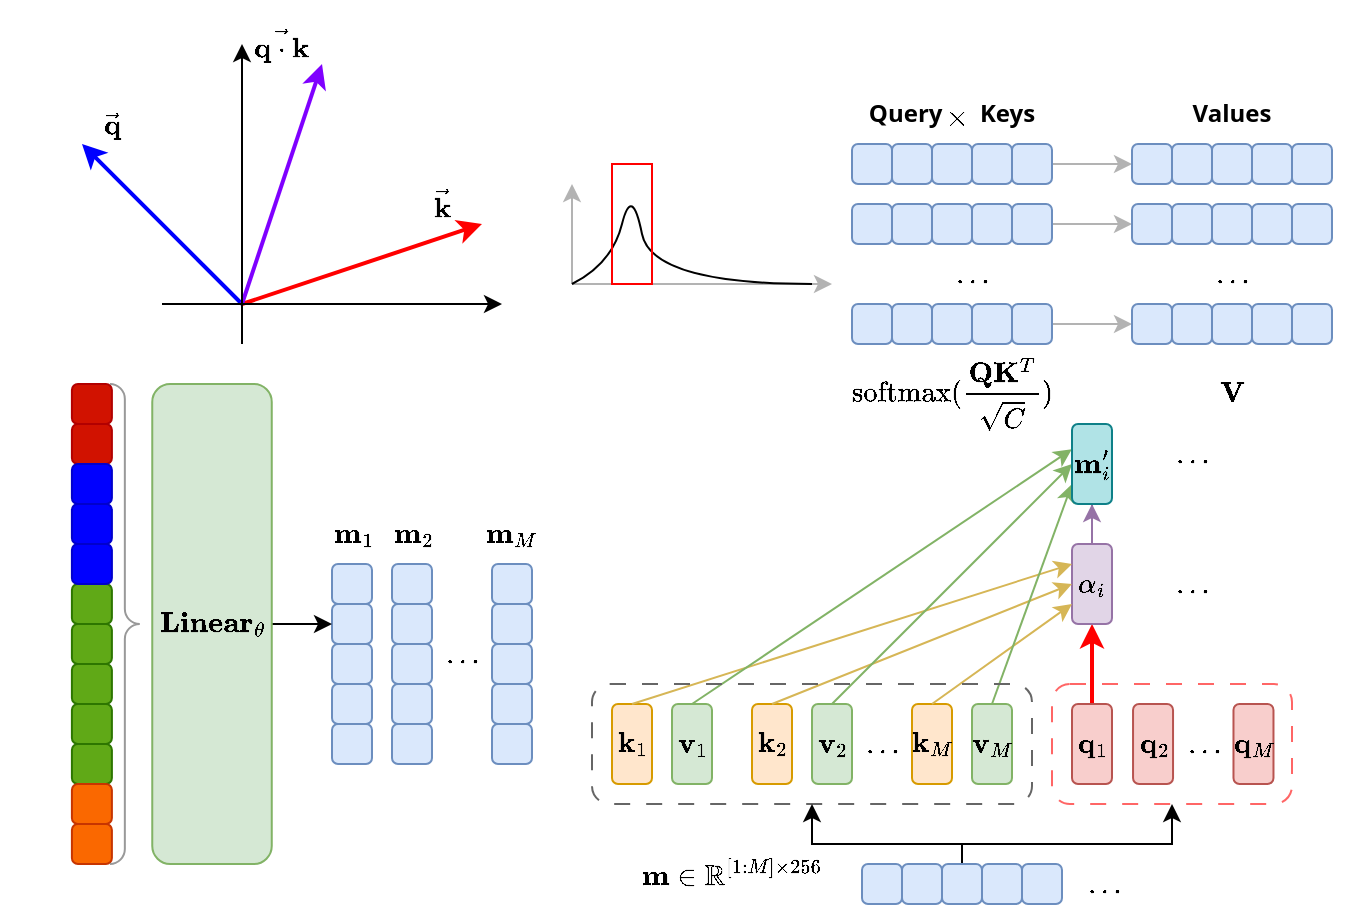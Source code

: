 <mxfile version="25.0.2">
  <diagram name="Page-1" id="_gRGWOFDqU3hSQWJzQTY">
    <mxGraphModel dx="1862" dy="1805" grid="1" gridSize="10" guides="1" tooltips="1" connect="1" arrows="1" fold="1" page="1" pageScale="1" pageWidth="850" pageHeight="1100" background="none" math="1" shadow="0">
      <root>
        <mxCell id="0" />
        <mxCell id="1" parent="0" />
        <mxCell id="YoA1eTSPKysGuDBOuzfv-3" value="" style="rounded=1;whiteSpace=wrap;html=1;fillColor=#dae8fc;strokeColor=#6c8ebf;container=0;" parent="1" vertex="1">
          <mxGeometry x="-600" y="-630" width="20" height="20" as="geometry" />
        </mxCell>
        <mxCell id="YoA1eTSPKysGuDBOuzfv-9" value="" style="rounded=1;whiteSpace=wrap;html=1;fillColor=#dae8fc;strokeColor=#6c8ebf;container=0;" parent="1" vertex="1">
          <mxGeometry x="-600" y="-610" width="20" height="20" as="geometry" />
        </mxCell>
        <mxCell id="YoA1eTSPKysGuDBOuzfv-10" value="" style="rounded=1;whiteSpace=wrap;html=1;fillColor=#dae8fc;strokeColor=#6c8ebf;container=0;" parent="1" vertex="1">
          <mxGeometry x="-600" y="-590" width="20" height="20" as="geometry" />
        </mxCell>
        <mxCell id="YoA1eTSPKysGuDBOuzfv-11" value="" style="rounded=1;whiteSpace=wrap;html=1;fillColor=#dae8fc;strokeColor=#6c8ebf;container=0;" parent="1" vertex="1">
          <mxGeometry x="-600" y="-570" width="20" height="20" as="geometry" />
        </mxCell>
        <mxCell id="YoA1eTSPKysGuDBOuzfv-12" value="" style="rounded=1;whiteSpace=wrap;html=1;fillColor=#dae8fc;strokeColor=#6c8ebf;container=0;" parent="1" vertex="1">
          <mxGeometry x="-600" y="-550" width="20" height="20" as="geometry" />
        </mxCell>
        <mxCell id="YoA1eTSPKysGuDBOuzfv-16" value="" style="rounded=1;whiteSpace=wrap;html=1;fillColor=#60a917;strokeColor=#2D7600;container=0;fontColor=#ffffff;" parent="1" vertex="1">
          <mxGeometry x="-730.05" y="-620" width="20" height="20" as="geometry" />
        </mxCell>
        <mxCell id="YoA1eTSPKysGuDBOuzfv-17" value="" style="rounded=1;whiteSpace=wrap;html=1;fillColor=#D11200;strokeColor=#B20000;container=0;fontColor=#ffffff;" parent="1" vertex="1">
          <mxGeometry x="-730.05" y="-700" width="20" height="20" as="geometry" />
        </mxCell>
        <mxCell id="YoA1eTSPKysGuDBOuzfv-18" value="" style="rounded=1;whiteSpace=wrap;html=1;fillColor=#D11200;strokeColor=#B20000;container=0;fontColor=#ffffff;" parent="1" vertex="1">
          <mxGeometry x="-730.05" y="-720" width="20" height="20" as="geometry" />
        </mxCell>
        <mxCell id="YoA1eTSPKysGuDBOuzfv-19" value="" style="rounded=1;whiteSpace=wrap;html=1;fillColor=#0000FF;strokeColor=#0000CC;container=0;fontColor=#ffffff;" parent="1" vertex="1">
          <mxGeometry x="-730.05" y="-680" width="20" height="20" as="geometry" />
        </mxCell>
        <mxCell id="YoA1eTSPKysGuDBOuzfv-20" value="" style="rounded=1;whiteSpace=wrap;html=1;fillColor=#0000FF;strokeColor=#0000CC;container=0;fontColor=#ffffff;" parent="1" vertex="1">
          <mxGeometry x="-730.05" y="-660" width="20" height="20" as="geometry" />
        </mxCell>
        <mxCell id="YoA1eTSPKysGuDBOuzfv-21" value="" style="rounded=1;whiteSpace=wrap;html=1;fillColor=#0000FF;strokeColor=#0000CC;container=0;fontColor=#ffffff;" parent="1" vertex="1">
          <mxGeometry x="-730.05" y="-640" width="20" height="20" as="geometry" />
        </mxCell>
        <mxCell id="YoA1eTSPKysGuDBOuzfv-22" value="" style="rounded=1;whiteSpace=wrap;html=1;fillColor=#60a917;strokeColor=#2D7600;container=0;fontColor=#ffffff;" parent="1" vertex="1">
          <mxGeometry x="-730.05" y="-600" width="20" height="20" as="geometry" />
        </mxCell>
        <mxCell id="YoA1eTSPKysGuDBOuzfv-23" value="" style="rounded=1;whiteSpace=wrap;html=1;fillColor=#60a917;strokeColor=#2D7600;container=0;fontColor=#ffffff;" parent="1" vertex="1">
          <mxGeometry x="-730.05" y="-580" width="20" height="20" as="geometry" />
        </mxCell>
        <mxCell id="YoA1eTSPKysGuDBOuzfv-24" value="" style="rounded=1;whiteSpace=wrap;html=1;fillColor=#60a917;strokeColor=#2D7600;container=0;fontColor=#ffffff;" parent="1" vertex="1">
          <mxGeometry x="-730.05" y="-560" width="20" height="20" as="geometry" />
        </mxCell>
        <mxCell id="YoA1eTSPKysGuDBOuzfv-25" value="" style="rounded=1;whiteSpace=wrap;html=1;fillColor=#60a917;strokeColor=#2D7600;container=0;fontColor=#ffffff;" parent="1" vertex="1">
          <mxGeometry x="-730.05" y="-540" width="20" height="20" as="geometry" />
        </mxCell>
        <mxCell id="YoA1eTSPKysGuDBOuzfv-26" value="" style="rounded=1;whiteSpace=wrap;html=1;fillColor=#fa6800;strokeColor=#C73500;container=0;fontColor=#000000;" parent="1" vertex="1">
          <mxGeometry x="-730.05" y="-500" width="20" height="20" as="geometry" />
        </mxCell>
        <mxCell id="YoA1eTSPKysGuDBOuzfv-27" value="" style="rounded=1;whiteSpace=wrap;html=1;fillColor=#fa6800;strokeColor=#C73500;container=0;fontColor=#000000;" parent="1" vertex="1">
          <mxGeometry x="-730.05" y="-520" width="20" height="20" as="geometry" />
        </mxCell>
        <mxCell id="YoA1eTSPKysGuDBOuzfv-106" style="edgeStyle=orthogonalEdgeStyle;rounded=0;orthogonalLoop=1;jettySize=auto;html=1;entryX=0;entryY=0.5;entryDx=0;entryDy=0;" parent="1" source="YoA1eTSPKysGuDBOuzfv-104" target="YoA1eTSPKysGuDBOuzfv-9" edge="1">
          <mxGeometry relative="1" as="geometry" />
        </mxCell>
        <mxCell id="YoA1eTSPKysGuDBOuzfv-104" value="$$\textbf{Linear}_\theta$$" style="rounded=1;whiteSpace=wrap;html=1;fillColor=#d5e8d4;strokeColor=#82b366;fontFamily=Segoe UI;fontSize=12;" parent="1" vertex="1">
          <mxGeometry x="-689.87" y="-720" width="59.75" height="240" as="geometry" />
        </mxCell>
        <mxCell id="YoA1eTSPKysGuDBOuzfv-105" value="" style="labelPosition=right;align=left;strokeWidth=1;shape=mxgraph.mockup.markup.curlyBrace;html=1;shadow=0;dashed=0;strokeColor=#999999;direction=north;rotation=-180;" parent="1" vertex="1">
          <mxGeometry x="-711.05" y="-720" width="14.95" height="240" as="geometry" />
        </mxCell>
        <mxCell id="YoA1eTSPKysGuDBOuzfv-107" value="$$\mathbf{m} \in \mathbb{R}^{[1:M] \times 256}$$" style="text;html=1;align=center;verticalAlign=middle;whiteSpace=wrap;rounded=0;" parent="1" vertex="1">
          <mxGeometry x="-430" y="-490" width="60" height="30" as="geometry" />
        </mxCell>
        <mxCell id="YoA1eTSPKysGuDBOuzfv-109" value="" style="rounded=1;whiteSpace=wrap;html=1;fillColor=#dae8fc;strokeColor=#6c8ebf;container=0;" parent="1" vertex="1">
          <mxGeometry x="-570" y="-630" width="20" height="20" as="geometry" />
        </mxCell>
        <mxCell id="YoA1eTSPKysGuDBOuzfv-110" value="" style="rounded=1;whiteSpace=wrap;html=1;fillColor=#dae8fc;strokeColor=#6c8ebf;container=0;" parent="1" vertex="1">
          <mxGeometry x="-570" y="-610" width="20" height="20" as="geometry" />
        </mxCell>
        <mxCell id="YoA1eTSPKysGuDBOuzfv-111" value="" style="rounded=1;whiteSpace=wrap;html=1;fillColor=#dae8fc;strokeColor=#6c8ebf;container=0;" parent="1" vertex="1">
          <mxGeometry x="-570" y="-590" width="20" height="20" as="geometry" />
        </mxCell>
        <mxCell id="YoA1eTSPKysGuDBOuzfv-112" value="" style="rounded=1;whiteSpace=wrap;html=1;fillColor=#dae8fc;strokeColor=#6c8ebf;container=0;" parent="1" vertex="1">
          <mxGeometry x="-570" y="-570" width="20" height="20" as="geometry" />
        </mxCell>
        <mxCell id="YoA1eTSPKysGuDBOuzfv-113" value="" style="rounded=1;whiteSpace=wrap;html=1;fillColor=#dae8fc;strokeColor=#6c8ebf;container=0;" parent="1" vertex="1">
          <mxGeometry x="-570" y="-550" width="20" height="20" as="geometry" />
        </mxCell>
        <mxCell id="YoA1eTSPKysGuDBOuzfv-114" value="" style="rounded=1;whiteSpace=wrap;html=1;fillColor=#dae8fc;strokeColor=#6c8ebf;container=0;" parent="1" vertex="1">
          <mxGeometry x="-520" y="-630" width="20" height="20" as="geometry" />
        </mxCell>
        <mxCell id="YoA1eTSPKysGuDBOuzfv-115" value="" style="rounded=1;whiteSpace=wrap;html=1;fillColor=#dae8fc;strokeColor=#6c8ebf;container=0;" parent="1" vertex="1">
          <mxGeometry x="-520" y="-610" width="20" height="20" as="geometry" />
        </mxCell>
        <mxCell id="YoA1eTSPKysGuDBOuzfv-116" value="" style="rounded=1;whiteSpace=wrap;html=1;fillColor=#dae8fc;strokeColor=#6c8ebf;container=0;" parent="1" vertex="1">
          <mxGeometry x="-520" y="-590" width="20" height="20" as="geometry" />
        </mxCell>
        <mxCell id="YoA1eTSPKysGuDBOuzfv-117" value="" style="rounded=1;whiteSpace=wrap;html=1;fillColor=#dae8fc;strokeColor=#6c8ebf;container=0;" parent="1" vertex="1">
          <mxGeometry x="-520" y="-570" width="20" height="20" as="geometry" />
        </mxCell>
        <mxCell id="YoA1eTSPKysGuDBOuzfv-118" value="" style="rounded=1;whiteSpace=wrap;html=1;fillColor=#dae8fc;strokeColor=#6c8ebf;container=0;" parent="1" vertex="1">
          <mxGeometry x="-520" y="-550" width="20" height="20" as="geometry" />
        </mxCell>
        <mxCell id="YoA1eTSPKysGuDBOuzfv-119" value="$$\mathbf{m}_1$$" style="text;html=1;align=center;verticalAlign=middle;whiteSpace=wrap;rounded=0;" parent="1" vertex="1">
          <mxGeometry x="-604.5" y="-660" width="30" height="30" as="geometry" />
        </mxCell>
        <mxCell id="YoA1eTSPKysGuDBOuzfv-120" value="$$\dots$$" style="text;html=1;align=center;verticalAlign=middle;whiteSpace=wrap;rounded=0;" parent="1" vertex="1">
          <mxGeometry x="-550" y="-600" width="30" height="30" as="geometry" />
        </mxCell>
        <mxCell id="YoA1eTSPKysGuDBOuzfv-124" value="" style="rounded=1;whiteSpace=wrap;html=1;fillColor=#dae8fc;strokeColor=#6c8ebf;container=0;" parent="1" vertex="1">
          <mxGeometry x="-340" y="-840" width="20" height="20" as="geometry" />
        </mxCell>
        <mxCell id="YoA1eTSPKysGuDBOuzfv-125" value="" style="rounded=1;whiteSpace=wrap;html=1;fillColor=#dae8fc;strokeColor=#6c8ebf;container=0;" parent="1" vertex="1">
          <mxGeometry x="-320" y="-840" width="20" height="20" as="geometry" />
        </mxCell>
        <mxCell id="YoA1eTSPKysGuDBOuzfv-126" value="" style="rounded=1;whiteSpace=wrap;html=1;fillColor=#dae8fc;strokeColor=#6c8ebf;container=0;" parent="1" vertex="1">
          <mxGeometry x="-300" y="-840" width="20" height="20" as="geometry" />
        </mxCell>
        <mxCell id="YoA1eTSPKysGuDBOuzfv-127" value="" style="rounded=1;whiteSpace=wrap;html=1;fillColor=#dae8fc;strokeColor=#6c8ebf;container=0;" parent="1" vertex="1">
          <mxGeometry x="-280" y="-840" width="20" height="20" as="geometry" />
        </mxCell>
        <mxCell id="YoA1eTSPKysGuDBOuzfv-136" style="edgeStyle=orthogonalEdgeStyle;rounded=0;orthogonalLoop=1;jettySize=auto;html=1;entryX=0;entryY=0.5;entryDx=0;entryDy=0;fontColor=#808080;strokeColor=#B3B3B3;" parent="1" source="YoA1eTSPKysGuDBOuzfv-128" target="YoA1eTSPKysGuDBOuzfv-129" edge="1">
          <mxGeometry relative="1" as="geometry" />
        </mxCell>
        <mxCell id="YoA1eTSPKysGuDBOuzfv-128" value="" style="rounded=1;whiteSpace=wrap;html=1;fillColor=#dae8fc;strokeColor=#6c8ebf;container=0;" parent="1" vertex="1">
          <mxGeometry x="-260" y="-840" width="20" height="20" as="geometry" />
        </mxCell>
        <mxCell id="YoA1eTSPKysGuDBOuzfv-129" value="" style="rounded=1;whiteSpace=wrap;html=1;fillColor=#dae8fc;strokeColor=#6c8ebf;container=0;" parent="1" vertex="1">
          <mxGeometry x="-200" y="-840" width="20" height="20" as="geometry" />
        </mxCell>
        <mxCell id="YoA1eTSPKysGuDBOuzfv-130" value="" style="rounded=1;whiteSpace=wrap;html=1;fillColor=#dae8fc;strokeColor=#6c8ebf;container=0;" parent="1" vertex="1">
          <mxGeometry x="-180" y="-840" width="20" height="20" as="geometry" />
        </mxCell>
        <mxCell id="YoA1eTSPKysGuDBOuzfv-131" value="" style="rounded=1;whiteSpace=wrap;html=1;fillColor=#dae8fc;strokeColor=#6c8ebf;container=0;" parent="1" vertex="1">
          <mxGeometry x="-160" y="-840" width="20" height="20" as="geometry" />
        </mxCell>
        <mxCell id="YoA1eTSPKysGuDBOuzfv-132" value="" style="rounded=1;whiteSpace=wrap;html=1;fillColor=#dae8fc;strokeColor=#6c8ebf;container=0;" parent="1" vertex="1">
          <mxGeometry x="-140" y="-840" width="20" height="20" as="geometry" />
        </mxCell>
        <mxCell id="YoA1eTSPKysGuDBOuzfv-133" value="" style="rounded=1;whiteSpace=wrap;html=1;fillColor=#dae8fc;strokeColor=#6c8ebf;container=0;" parent="1" vertex="1">
          <mxGeometry x="-120" y="-840" width="20" height="20" as="geometry" />
        </mxCell>
        <mxCell id="YoA1eTSPKysGuDBOuzfv-134" value="Query&amp;nbsp; &amp;nbsp; &amp;nbsp; Keys" style="text;html=1;align=center;verticalAlign=middle;whiteSpace=wrap;rounded=0;fontStyle=1;fontFamily=Segoe UI;" parent="1" vertex="1">
          <mxGeometry x="-340" y="-870" width="100" height="30" as="geometry" />
        </mxCell>
        <mxCell id="YoA1eTSPKysGuDBOuzfv-135" value="Values" style="text;html=1;align=center;verticalAlign=middle;whiteSpace=wrap;rounded=0;fontStyle=1;fontFamily=Segoe UI;" parent="1" vertex="1">
          <mxGeometry x="-200" y="-870" width="100" height="30" as="geometry" />
        </mxCell>
        <mxCell id="YoA1eTSPKysGuDBOuzfv-148" value="" style="rounded=1;whiteSpace=wrap;html=1;fillColor=#dae8fc;strokeColor=#6c8ebf;container=0;" parent="1" vertex="1">
          <mxGeometry x="-340" y="-810" width="20" height="20" as="geometry" />
        </mxCell>
        <mxCell id="YoA1eTSPKysGuDBOuzfv-149" value="" style="rounded=1;whiteSpace=wrap;html=1;fillColor=#dae8fc;strokeColor=#6c8ebf;container=0;" parent="1" vertex="1">
          <mxGeometry x="-320" y="-810" width="20" height="20" as="geometry" />
        </mxCell>
        <mxCell id="YoA1eTSPKysGuDBOuzfv-150" value="" style="rounded=1;whiteSpace=wrap;html=1;fillColor=#dae8fc;strokeColor=#6c8ebf;container=0;" parent="1" vertex="1">
          <mxGeometry x="-300" y="-810" width="20" height="20" as="geometry" />
        </mxCell>
        <mxCell id="YoA1eTSPKysGuDBOuzfv-151" value="" style="rounded=1;whiteSpace=wrap;html=1;fillColor=#dae8fc;strokeColor=#6c8ebf;container=0;" parent="1" vertex="1">
          <mxGeometry x="-280" y="-810" width="20" height="20" as="geometry" />
        </mxCell>
        <mxCell id="YoA1eTSPKysGuDBOuzfv-152" style="edgeStyle=orthogonalEdgeStyle;rounded=0;orthogonalLoop=1;jettySize=auto;html=1;entryX=0;entryY=0.5;entryDx=0;entryDy=0;fontColor=#808080;strokeColor=#B3B3B3;" parent="1" source="YoA1eTSPKysGuDBOuzfv-153" target="YoA1eTSPKysGuDBOuzfv-154" edge="1">
          <mxGeometry relative="1" as="geometry" />
        </mxCell>
        <mxCell id="YoA1eTSPKysGuDBOuzfv-153" value="" style="rounded=1;whiteSpace=wrap;html=1;fillColor=#dae8fc;strokeColor=#6c8ebf;container=0;" parent="1" vertex="1">
          <mxGeometry x="-260" y="-810" width="20" height="20" as="geometry" />
        </mxCell>
        <mxCell id="YoA1eTSPKysGuDBOuzfv-154" value="" style="rounded=1;whiteSpace=wrap;html=1;fillColor=#dae8fc;strokeColor=#6c8ebf;container=0;" parent="1" vertex="1">
          <mxGeometry x="-200" y="-810" width="20" height="20" as="geometry" />
        </mxCell>
        <mxCell id="YoA1eTSPKysGuDBOuzfv-155" value="" style="rounded=1;whiteSpace=wrap;html=1;fillColor=#dae8fc;strokeColor=#6c8ebf;container=0;" parent="1" vertex="1">
          <mxGeometry x="-180" y="-810" width="20" height="20" as="geometry" />
        </mxCell>
        <mxCell id="YoA1eTSPKysGuDBOuzfv-156" value="" style="rounded=1;whiteSpace=wrap;html=1;fillColor=#dae8fc;strokeColor=#6c8ebf;container=0;" parent="1" vertex="1">
          <mxGeometry x="-160" y="-810" width="20" height="20" as="geometry" />
        </mxCell>
        <mxCell id="YoA1eTSPKysGuDBOuzfv-157" value="" style="rounded=1;whiteSpace=wrap;html=1;fillColor=#dae8fc;strokeColor=#6c8ebf;container=0;" parent="1" vertex="1">
          <mxGeometry x="-140" y="-810" width="20" height="20" as="geometry" />
        </mxCell>
        <mxCell id="YoA1eTSPKysGuDBOuzfv-158" value="" style="rounded=1;whiteSpace=wrap;html=1;fillColor=#dae8fc;strokeColor=#6c8ebf;container=0;" parent="1" vertex="1">
          <mxGeometry x="-120" y="-810" width="20" height="20" as="geometry" />
        </mxCell>
        <mxCell id="YoA1eTSPKysGuDBOuzfv-159" value="" style="rounded=1;whiteSpace=wrap;html=1;fillColor=#dae8fc;strokeColor=#6c8ebf;container=0;" parent="1" vertex="1">
          <mxGeometry x="-340" y="-760" width="20" height="20" as="geometry" />
        </mxCell>
        <mxCell id="YoA1eTSPKysGuDBOuzfv-160" value="" style="rounded=1;whiteSpace=wrap;html=1;fillColor=#dae8fc;strokeColor=#6c8ebf;container=0;" parent="1" vertex="1">
          <mxGeometry x="-320" y="-760" width="20" height="20" as="geometry" />
        </mxCell>
        <mxCell id="YoA1eTSPKysGuDBOuzfv-161" value="" style="rounded=1;whiteSpace=wrap;html=1;fillColor=#dae8fc;strokeColor=#6c8ebf;container=0;" parent="1" vertex="1">
          <mxGeometry x="-300" y="-760" width="20" height="20" as="geometry" />
        </mxCell>
        <mxCell id="YoA1eTSPKysGuDBOuzfv-162" value="" style="rounded=1;whiteSpace=wrap;html=1;fillColor=#dae8fc;strokeColor=#6c8ebf;container=0;" parent="1" vertex="1">
          <mxGeometry x="-280" y="-760" width="20" height="20" as="geometry" />
        </mxCell>
        <mxCell id="YoA1eTSPKysGuDBOuzfv-163" style="edgeStyle=orthogonalEdgeStyle;rounded=0;orthogonalLoop=1;jettySize=auto;html=1;entryX=0;entryY=0.5;entryDx=0;entryDy=0;fontColor=#808080;strokeColor=#B3B3B3;" parent="1" source="YoA1eTSPKysGuDBOuzfv-164" target="YoA1eTSPKysGuDBOuzfv-165" edge="1">
          <mxGeometry relative="1" as="geometry" />
        </mxCell>
        <mxCell id="YoA1eTSPKysGuDBOuzfv-164" value="" style="rounded=1;whiteSpace=wrap;html=1;fillColor=#dae8fc;strokeColor=#6c8ebf;container=0;" parent="1" vertex="1">
          <mxGeometry x="-260" y="-760" width="20" height="20" as="geometry" />
        </mxCell>
        <mxCell id="YoA1eTSPKysGuDBOuzfv-165" value="" style="rounded=1;whiteSpace=wrap;html=1;fillColor=#dae8fc;strokeColor=#6c8ebf;container=0;" parent="1" vertex="1">
          <mxGeometry x="-200" y="-760" width="20" height="20" as="geometry" />
        </mxCell>
        <mxCell id="YoA1eTSPKysGuDBOuzfv-166" value="" style="rounded=1;whiteSpace=wrap;html=1;fillColor=#dae8fc;strokeColor=#6c8ebf;container=0;" parent="1" vertex="1">
          <mxGeometry x="-180" y="-760" width="20" height="20" as="geometry" />
        </mxCell>
        <mxCell id="YoA1eTSPKysGuDBOuzfv-167" value="" style="rounded=1;whiteSpace=wrap;html=1;fillColor=#dae8fc;strokeColor=#6c8ebf;container=0;" parent="1" vertex="1">
          <mxGeometry x="-160" y="-760" width="20" height="20" as="geometry" />
        </mxCell>
        <mxCell id="YoA1eTSPKysGuDBOuzfv-168" value="" style="rounded=1;whiteSpace=wrap;html=1;fillColor=#dae8fc;strokeColor=#6c8ebf;container=0;" parent="1" vertex="1">
          <mxGeometry x="-140" y="-760" width="20" height="20" as="geometry" />
        </mxCell>
        <mxCell id="YoA1eTSPKysGuDBOuzfv-169" value="" style="rounded=1;whiteSpace=wrap;html=1;fillColor=#dae8fc;strokeColor=#6c8ebf;container=0;" parent="1" vertex="1">
          <mxGeometry x="-120" y="-760" width="20" height="20" as="geometry" />
        </mxCell>
        <mxCell id="YoA1eTSPKysGuDBOuzfv-170" value="$$\dots$$" style="text;html=1;align=center;verticalAlign=middle;whiteSpace=wrap;rounded=0;" parent="1" vertex="1">
          <mxGeometry x="-295" y="-790" width="30" height="30" as="geometry" />
        </mxCell>
        <mxCell id="YoA1eTSPKysGuDBOuzfv-171" value="$$\dots$$" style="text;html=1;align=center;verticalAlign=middle;whiteSpace=wrap;rounded=0;" parent="1" vertex="1">
          <mxGeometry x="-165" y="-790" width="30" height="30" as="geometry" />
        </mxCell>
        <mxCell id="YoA1eTSPKysGuDBOuzfv-172" value="" style="group" parent="1" vertex="1" connectable="0">
          <mxGeometry x="-480" y="-820" width="130" height="50" as="geometry" />
        </mxCell>
        <mxCell id="YoA1eTSPKysGuDBOuzfv-122" value="" style="endArrow=classic;html=1;rounded=0;strokeColor=#B3B3B3;endFill=1;" parent="YoA1eTSPKysGuDBOuzfv-172" edge="1">
          <mxGeometry width="50" height="50" relative="1" as="geometry">
            <mxPoint y="50" as="sourcePoint" />
            <mxPoint as="targetPoint" />
          </mxGeometry>
        </mxCell>
        <mxCell id="YoA1eTSPKysGuDBOuzfv-123" value="" style="endArrow=classic;html=1;rounded=0;strokeColor=#B3B3B3;endFill=1;" parent="YoA1eTSPKysGuDBOuzfv-172" edge="1">
          <mxGeometry width="50" height="50" relative="1" as="geometry">
            <mxPoint y="50" as="sourcePoint" />
            <mxPoint x="130" y="50" as="targetPoint" />
          </mxGeometry>
        </mxCell>
        <mxCell id="YoA1eTSPKysGuDBOuzfv-121" value="" style="curved=1;endArrow=none;html=1;rounded=0;endFill=0;" parent="YoA1eTSPKysGuDBOuzfv-172" edge="1">
          <mxGeometry width="50" height="50" relative="1" as="geometry">
            <mxPoint y="50" as="sourcePoint" />
            <mxPoint x="120" y="50" as="targetPoint" />
            <Array as="points">
              <mxPoint x="20" y="40" />
              <mxPoint x="30" />
              <mxPoint x="40" y="50" />
            </Array>
          </mxGeometry>
        </mxCell>
        <mxCell id="YoA1eTSPKysGuDBOuzfv-173" value="" style="rounded=0;whiteSpace=wrap;html=1;fillColor=none;strokeColor=#FF0000;" parent="1" vertex="1">
          <mxGeometry x="-460" y="-830" width="20" height="60" as="geometry" />
        </mxCell>
        <mxCell id="YoA1eTSPKysGuDBOuzfv-175" value="" style="endArrow=classic;html=1;rounded=0;strokeWidth=2;strokeColor=#FF0000;" parent="1" edge="1">
          <mxGeometry width="50" height="50" relative="1" as="geometry">
            <mxPoint x="-645" y="-760" as="sourcePoint" />
            <mxPoint x="-525" y="-800" as="targetPoint" />
          </mxGeometry>
        </mxCell>
        <mxCell id="YoA1eTSPKysGuDBOuzfv-176" value="" style="endArrow=classic;html=1;rounded=0;strokeWidth=2;strokeColor=#0000FF;" parent="1" edge="1">
          <mxGeometry width="50" height="50" relative="1" as="geometry">
            <mxPoint x="-645" y="-760" as="sourcePoint" />
            <mxPoint x="-725" y="-840" as="targetPoint" />
          </mxGeometry>
        </mxCell>
        <mxCell id="YoA1eTSPKysGuDBOuzfv-177" value="" style="endArrow=classic;html=1;rounded=0;strokeWidth=2;strokeColor=#7F00FF;" parent="1" edge="1">
          <mxGeometry width="50" height="50" relative="1" as="geometry">
            <mxPoint x="-645" y="-760" as="sourcePoint" />
            <mxPoint x="-605" y="-880" as="targetPoint" />
          </mxGeometry>
        </mxCell>
        <mxCell id="YoA1eTSPKysGuDBOuzfv-181" value="" style="endArrow=classic;html=1;rounded=0;" parent="1" edge="1">
          <mxGeometry width="50" height="50" relative="1" as="geometry">
            <mxPoint x="-685" y="-760" as="sourcePoint" />
            <mxPoint x="-515" y="-760" as="targetPoint" />
          </mxGeometry>
        </mxCell>
        <mxCell id="YoA1eTSPKysGuDBOuzfv-182" value="" style="endArrow=classic;html=1;rounded=0;" parent="1" edge="1">
          <mxGeometry width="50" height="50" relative="1" as="geometry">
            <mxPoint x="-645" y="-740" as="sourcePoint" />
            <mxPoint x="-645" y="-890" as="targetPoint" />
          </mxGeometry>
        </mxCell>
        <mxCell id="YoA1eTSPKysGuDBOuzfv-183" value="$$\vec{\mathbf{q}}$$" style="text;html=1;align=center;verticalAlign=middle;whiteSpace=wrap;rounded=0;" parent="1" vertex="1">
          <mxGeometry x="-725" y="-865" width="30" height="30" as="geometry" />
        </mxCell>
        <mxCell id="YoA1eTSPKysGuDBOuzfv-184" value="$$\vec{\mathbf{k}}$$" style="text;html=1;align=center;verticalAlign=middle;whiteSpace=wrap;rounded=0;" parent="1" vertex="1">
          <mxGeometry x="-560" y="-825" width="30" height="30" as="geometry" />
        </mxCell>
        <mxCell id="YoA1eTSPKysGuDBOuzfv-185" value="$$\vec{\mathbf{q} \cdot \mathbf{k}}$$" style="text;html=1;align=center;verticalAlign=middle;whiteSpace=wrap;rounded=0;" parent="1" vertex="1">
          <mxGeometry x="-640" y="-905" width="30" height="30" as="geometry" />
        </mxCell>
        <mxCell id="YoA1eTSPKysGuDBOuzfv-187" value="$$\mathbf{m}_2$$" style="text;html=1;align=center;verticalAlign=middle;whiteSpace=wrap;rounded=0;" parent="1" vertex="1">
          <mxGeometry x="-574.5" y="-660" width="30" height="30" as="geometry" />
        </mxCell>
        <mxCell id="YoA1eTSPKysGuDBOuzfv-188" value="$$\mathbf{m}_M$$" style="text;html=1;align=center;verticalAlign=middle;whiteSpace=wrap;rounded=0;" parent="1" vertex="1">
          <mxGeometry x="-525" y="-660" width="30" height="30" as="geometry" />
        </mxCell>
        <mxCell id="YoA1eTSPKysGuDBOuzfv-190" value="$$\times$$" style="text;html=1;align=center;verticalAlign=middle;whiteSpace=wrap;rounded=0;" parent="1" vertex="1">
          <mxGeometry x="-302" y="-868" width="30" height="30" as="geometry" />
        </mxCell>
        <mxCell id="YoA1eTSPKysGuDBOuzfv-191" value="$$\mathbf{V}$$" style="text;html=1;align=center;verticalAlign=middle;whiteSpace=wrap;rounded=0;" parent="1" vertex="1">
          <mxGeometry x="-180" y="-730" width="60" height="30" as="geometry" />
        </mxCell>
        <mxCell id="YoA1eTSPKysGuDBOuzfv-192" value="$$\text{softmax}( \frac{\mathbf{Q} \mathbf{K}^{T}}{\sqrt{C}})$$" style="text;html=1;align=center;verticalAlign=middle;whiteSpace=wrap;rounded=0;" parent="1" vertex="1">
          <mxGeometry x="-340" y="-730" width="100" height="30" as="geometry" />
        </mxCell>
        <mxCell id="YoA1eTSPKysGuDBOuzfv-193" value="$$\mathbf{k}_1$$" style="rounded=1;whiteSpace=wrap;html=1;fillColor=#ffe6cc;strokeColor=#d79b00;container=0;" parent="1" vertex="1">
          <mxGeometry x="-460" y="-560" width="20" height="40" as="geometry" />
        </mxCell>
        <mxCell id="YoA1eTSPKysGuDBOuzfv-194" value="$$\mathbf{v}_1$$" style="rounded=1;whiteSpace=wrap;html=1;fillColor=#d5e8d4;strokeColor=#82b366;container=0;" parent="1" vertex="1">
          <mxGeometry x="-430" y="-560" width="20" height="40" as="geometry" />
        </mxCell>
        <mxCell id="YoA1eTSPKysGuDBOuzfv-213" style="edgeStyle=orthogonalEdgeStyle;rounded=0;orthogonalLoop=1;jettySize=auto;html=1;entryX=0.5;entryY=1;entryDx=0;entryDy=0;strokeWidth=2;strokeColor=#FF0000;" parent="1" source="YoA1eTSPKysGuDBOuzfv-195" target="YoA1eTSPKysGuDBOuzfv-212" edge="1">
          <mxGeometry relative="1" as="geometry" />
        </mxCell>
        <mxCell id="YoA1eTSPKysGuDBOuzfv-195" value="$$\mathbf{q}_1$$" style="rounded=1;whiteSpace=wrap;html=1;fillColor=#f8cecc;strokeColor=#b85450;container=0;" parent="1" vertex="1">
          <mxGeometry x="-230" y="-560" width="20" height="40" as="geometry" />
        </mxCell>
        <mxCell id="YoA1eTSPKysGuDBOuzfv-197" value="$$\mathbf{k}_2$$" style="rounded=1;whiteSpace=wrap;html=1;fillColor=#ffe6cc;strokeColor=#d79b00;container=0;" parent="1" vertex="1">
          <mxGeometry x="-390" y="-560" width="20" height="40" as="geometry" />
        </mxCell>
        <mxCell id="YoA1eTSPKysGuDBOuzfv-198" value="$$\mathbf{v}_2$$" style="rounded=1;whiteSpace=wrap;html=1;fillColor=#d5e8d4;strokeColor=#82b366;container=0;" parent="1" vertex="1">
          <mxGeometry x="-360" y="-560" width="20" height="40" as="geometry" />
        </mxCell>
        <mxCell id="YoA1eTSPKysGuDBOuzfv-199" value="$$\mathbf{k}_M$$" style="rounded=1;whiteSpace=wrap;html=1;fillColor=#ffe6cc;strokeColor=#d79b00;container=0;" parent="1" vertex="1">
          <mxGeometry x="-310" y="-560" width="20" height="40" as="geometry" />
        </mxCell>
        <mxCell id="YoA1eTSPKysGuDBOuzfv-200" value="$$\mathbf{v}_M$$" style="rounded=1;whiteSpace=wrap;html=1;fillColor=#d5e8d4;strokeColor=#82b366;container=0;" parent="1" vertex="1">
          <mxGeometry x="-280" y="-560" width="20" height="40" as="geometry" />
        </mxCell>
        <mxCell id="YoA1eTSPKysGuDBOuzfv-201" value="$$\dots$$" style="text;html=1;align=center;verticalAlign=middle;whiteSpace=wrap;rounded=0;" parent="1" vertex="1">
          <mxGeometry x="-340" y="-555" width="30" height="30" as="geometry" />
        </mxCell>
        <mxCell id="YoA1eTSPKysGuDBOuzfv-202" value="$$\mathbf{q}_2$$" style="rounded=1;whiteSpace=wrap;html=1;fillColor=#f8cecc;strokeColor=#b85450;container=0;" parent="1" vertex="1">
          <mxGeometry x="-199.48" y="-560" width="20" height="40" as="geometry" />
        </mxCell>
        <mxCell id="YoA1eTSPKysGuDBOuzfv-203" value="$$\mathbf{q}_M$$" style="rounded=1;whiteSpace=wrap;html=1;fillColor=#f8cecc;strokeColor=#b85450;container=0;" parent="1" vertex="1">
          <mxGeometry x="-149.26" y="-560" width="20" height="40" as="geometry" />
        </mxCell>
        <mxCell id="YoA1eTSPKysGuDBOuzfv-204" value="$$\dots$$" style="text;html=1;align=center;verticalAlign=middle;whiteSpace=wrap;rounded=0;" parent="1" vertex="1">
          <mxGeometry x="-179.48" y="-555" width="30" height="30" as="geometry" />
        </mxCell>
        <mxCell id="YoA1eTSPKysGuDBOuzfv-226" style="edgeStyle=orthogonalEdgeStyle;rounded=0;orthogonalLoop=1;jettySize=auto;html=1;entryX=0.5;entryY=1;entryDx=0;entryDy=0;fillColor=#e1d5e7;strokeColor=#9673a6;" parent="1" source="YoA1eTSPKysGuDBOuzfv-212" target="YoA1eTSPKysGuDBOuzfv-225" edge="1">
          <mxGeometry relative="1" as="geometry" />
        </mxCell>
        <mxCell id="YoA1eTSPKysGuDBOuzfv-212" value="$$\mathbf{\alpha}_i$$" style="rounded=1;whiteSpace=wrap;html=1;fillColor=#e1d5e7;strokeColor=#9673a6;container=0;" parent="1" vertex="1">
          <mxGeometry x="-230" y="-640" width="20" height="40" as="geometry" />
        </mxCell>
        <mxCell id="YoA1eTSPKysGuDBOuzfv-218" value="" style="endArrow=classic;html=1;rounded=0;exitX=0.5;exitY=0;exitDx=0;exitDy=0;entryX=0;entryY=0.25;entryDx=0;entryDy=0;fillColor=#fff2cc;strokeColor=#d6b656;" parent="1" source="YoA1eTSPKysGuDBOuzfv-193" target="YoA1eTSPKysGuDBOuzfv-212" edge="1">
          <mxGeometry width="50" height="50" relative="1" as="geometry">
            <mxPoint x="-380" y="-550" as="sourcePoint" />
            <mxPoint x="-330" y="-600" as="targetPoint" />
          </mxGeometry>
        </mxCell>
        <mxCell id="YoA1eTSPKysGuDBOuzfv-220" value="" style="endArrow=classic;html=1;rounded=0;exitX=0.5;exitY=0;exitDx=0;exitDy=0;entryX=0;entryY=0.5;entryDx=0;entryDy=0;fillColor=#fff2cc;strokeColor=#d6b656;" parent="1" source="YoA1eTSPKysGuDBOuzfv-197" target="YoA1eTSPKysGuDBOuzfv-212" edge="1">
          <mxGeometry width="50" height="50" relative="1" as="geometry">
            <mxPoint x="-440" y="-550" as="sourcePoint" />
            <mxPoint x="-220" y="-620" as="targetPoint" />
          </mxGeometry>
        </mxCell>
        <mxCell id="YoA1eTSPKysGuDBOuzfv-221" value="" style="endArrow=classic;html=1;rounded=0;exitX=0.5;exitY=0;exitDx=0;exitDy=0;entryX=0;entryY=0.75;entryDx=0;entryDy=0;fillColor=#fff2cc;strokeColor=#d6b656;" parent="1" source="YoA1eTSPKysGuDBOuzfv-199" target="YoA1eTSPKysGuDBOuzfv-212" edge="1">
          <mxGeometry width="50" height="50" relative="1" as="geometry">
            <mxPoint x="-370" y="-550" as="sourcePoint" />
            <mxPoint x="-220" y="-610" as="targetPoint" />
          </mxGeometry>
        </mxCell>
        <mxCell id="YoA1eTSPKysGuDBOuzfv-222" value="" style="endArrow=classic;html=1;rounded=0;exitX=0.5;exitY=0;exitDx=0;exitDy=0;entryX=0;entryY=0.75;entryDx=0;entryDy=0;fillColor=#d5e8d4;strokeColor=#82b366;" parent="1" source="YoA1eTSPKysGuDBOuzfv-200" target="YoA1eTSPKysGuDBOuzfv-225" edge="1">
          <mxGeometry width="50" height="50" relative="1" as="geometry">
            <mxPoint x="-290" y="-550" as="sourcePoint" />
            <mxPoint x="-220" y="-600" as="targetPoint" />
          </mxGeometry>
        </mxCell>
        <mxCell id="YoA1eTSPKysGuDBOuzfv-223" value="" style="endArrow=classic;html=1;rounded=0;exitX=0.5;exitY=0;exitDx=0;exitDy=0;entryX=0;entryY=0.5;entryDx=0;entryDy=0;fillColor=#d5e8d4;strokeColor=#82b366;" parent="1" source="YoA1eTSPKysGuDBOuzfv-198" target="YoA1eTSPKysGuDBOuzfv-225" edge="1">
          <mxGeometry width="50" height="50" relative="1" as="geometry">
            <mxPoint x="-260" y="-550" as="sourcePoint" />
            <mxPoint x="-220" y="-600" as="targetPoint" />
          </mxGeometry>
        </mxCell>
        <mxCell id="YoA1eTSPKysGuDBOuzfv-224" value="" style="endArrow=classic;html=1;rounded=0;exitX=0.5;exitY=0;exitDx=0;exitDy=0;fillColor=#d5e8d4;strokeColor=#82b366;entryX=-0.004;entryY=0.316;entryDx=0;entryDy=0;entryPerimeter=0;" parent="1" source="YoA1eTSPKysGuDBOuzfv-194" target="YoA1eTSPKysGuDBOuzfv-225" edge="1">
          <mxGeometry width="50" height="50" relative="1" as="geometry">
            <mxPoint x="-340" y="-550" as="sourcePoint" />
            <mxPoint x="-230" y="-630" as="targetPoint" />
          </mxGeometry>
        </mxCell>
        <mxCell id="YoA1eTSPKysGuDBOuzfv-225" value="$$\mathbf{m}&#39;_i$$" style="rounded=1;whiteSpace=wrap;html=1;fillColor=#b0e3e6;strokeColor=#0e8088;container=0;" parent="1" vertex="1">
          <mxGeometry x="-230" y="-700" width="20" height="40" as="geometry" />
        </mxCell>
        <mxCell id="YoA1eTSPKysGuDBOuzfv-227" value="$$\dots$$" style="text;html=1;align=center;verticalAlign=middle;whiteSpace=wrap;rounded=0;" parent="1" vertex="1">
          <mxGeometry x="-185" y="-635" width="30" height="30" as="geometry" />
        </mxCell>
        <mxCell id="YoA1eTSPKysGuDBOuzfv-228" value="$$\dots$$" style="text;html=1;align=center;verticalAlign=middle;whiteSpace=wrap;rounded=0;" parent="1" vertex="1">
          <mxGeometry x="-185" y="-700" width="30" height="30" as="geometry" />
        </mxCell>
        <mxCell id="YoA1eTSPKysGuDBOuzfv-229" value="" style="rounded=1;whiteSpace=wrap;html=1;fillColor=none;dashed=1;dashPattern=8 8;strokeColor=#666666;" parent="1" vertex="1">
          <mxGeometry x="-470" y="-570" width="220" height="60" as="geometry" />
        </mxCell>
        <mxCell id="YoA1eTSPKysGuDBOuzfv-230" value="" style="rounded=1;whiteSpace=wrap;html=1;fillColor=none;dashed=1;dashPattern=8 8;strokeColor=#FF6666;" parent="1" vertex="1">
          <mxGeometry x="-240" y="-570" width="120" height="60" as="geometry" />
        </mxCell>
        <mxCell id="YoA1eTSPKysGuDBOuzfv-236" value="" style="rounded=1;whiteSpace=wrap;html=1;fillColor=#dae8fc;strokeColor=#6c8ebf;container=0;" parent="1" vertex="1">
          <mxGeometry x="-335" y="-480" width="20" height="20" as="geometry" />
        </mxCell>
        <mxCell id="YoA1eTSPKysGuDBOuzfv-237" value="" style="rounded=1;whiteSpace=wrap;html=1;fillColor=#dae8fc;strokeColor=#6c8ebf;container=0;" parent="1" vertex="1">
          <mxGeometry x="-315" y="-480" width="20" height="20" as="geometry" />
        </mxCell>
        <mxCell id="YoA1eTSPKysGuDBOuzfv-241" style="edgeStyle=orthogonalEdgeStyle;rounded=0;orthogonalLoop=1;jettySize=auto;html=1;entryX=0.5;entryY=1;entryDx=0;entryDy=0;" parent="1" source="YoA1eTSPKysGuDBOuzfv-238" target="YoA1eTSPKysGuDBOuzfv-229" edge="1">
          <mxGeometry relative="1" as="geometry">
            <Array as="points">
              <mxPoint x="-285" y="-490" />
              <mxPoint x="-360" y="-490" />
            </Array>
          </mxGeometry>
        </mxCell>
        <mxCell id="YoA1eTSPKysGuDBOuzfv-242" style="edgeStyle=orthogonalEdgeStyle;rounded=0;orthogonalLoop=1;jettySize=auto;html=1;entryX=0.5;entryY=1;entryDx=0;entryDy=0;" parent="1" source="YoA1eTSPKysGuDBOuzfv-238" target="YoA1eTSPKysGuDBOuzfv-230" edge="1">
          <mxGeometry relative="1" as="geometry">
            <Array as="points">
              <mxPoint x="-285" y="-490" />
              <mxPoint x="-180" y="-490" />
            </Array>
          </mxGeometry>
        </mxCell>
        <mxCell id="YoA1eTSPKysGuDBOuzfv-238" value="" style="rounded=1;whiteSpace=wrap;html=1;fillColor=#dae8fc;strokeColor=#6c8ebf;container=0;" parent="1" vertex="1">
          <mxGeometry x="-295" y="-480" width="20" height="20" as="geometry" />
        </mxCell>
        <mxCell id="YoA1eTSPKysGuDBOuzfv-239" value="" style="rounded=1;whiteSpace=wrap;html=1;fillColor=#dae8fc;strokeColor=#6c8ebf;container=0;" parent="1" vertex="1">
          <mxGeometry x="-275" y="-480" width="20" height="20" as="geometry" />
        </mxCell>
        <mxCell id="YoA1eTSPKysGuDBOuzfv-240" value="" style="rounded=1;whiteSpace=wrap;html=1;fillColor=#dae8fc;strokeColor=#6c8ebf;container=0;" parent="1" vertex="1">
          <mxGeometry x="-255" y="-480" width="20" height="20" as="geometry" />
        </mxCell>
        <mxCell id="YoA1eTSPKysGuDBOuzfv-243" value="$$\dots$$" style="text;html=1;align=center;verticalAlign=middle;whiteSpace=wrap;rounded=0;" parent="1" vertex="1">
          <mxGeometry x="-229.48" y="-485" width="30" height="30" as="geometry" />
        </mxCell>
      </root>
    </mxGraphModel>
  </diagram>
</mxfile>
